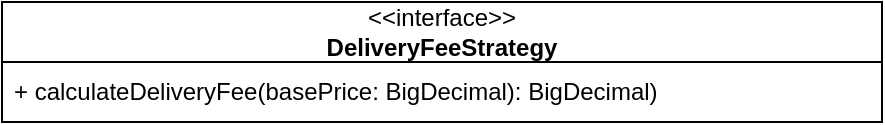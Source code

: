<mxfile version="22.0.8" type="github">
  <diagram name="Page-1" id="-7ETQen3bGO1rM3MlZZh">
    <mxGraphModel dx="618" dy="678" grid="1" gridSize="10" guides="1" tooltips="1" connect="1" arrows="1" fold="1" page="1" pageScale="1" pageWidth="850" pageHeight="1100" math="0" shadow="0">
      <root>
        <mxCell id="0" />
        <mxCell id="1" parent="0" />
        <mxCell id="0_LMvhm9P73d70vQuCAE-9" value="&amp;lt;&amp;lt;interface&amp;gt;&amp;gt;&lt;br style=&quot;border-color: var(--border-color);&quot;&gt;&lt;b style=&quot;border-color: var(--border-color);&quot;&gt;DeliveryFeeStrategy&lt;/b&gt;" style="swimlane;fontStyle=0;childLayout=stackLayout;horizontal=1;startSize=30;horizontalStack=0;resizeParent=1;resizeParentMax=0;resizeLast=0;collapsible=1;marginBottom=0;whiteSpace=wrap;html=1;" vertex="1" parent="1">
          <mxGeometry x="80" y="290" width="440" height="60" as="geometry" />
        </mxCell>
        <mxCell id="0_LMvhm9P73d70vQuCAE-10" value="+ calculateDeliveryFee(basePrice: BigDecimal): BigDecimal)&amp;nbsp;" style="text;strokeColor=none;fillColor=none;align=left;verticalAlign=middle;spacingLeft=4;spacingRight=4;overflow=hidden;points=[[0,0.5],[1,0.5]];portConstraint=eastwest;rotatable=0;whiteSpace=wrap;html=1;" vertex="1" parent="0_LMvhm9P73d70vQuCAE-9">
          <mxGeometry y="30" width="440" height="30" as="geometry" />
        </mxCell>
      </root>
    </mxGraphModel>
  </diagram>
</mxfile>
